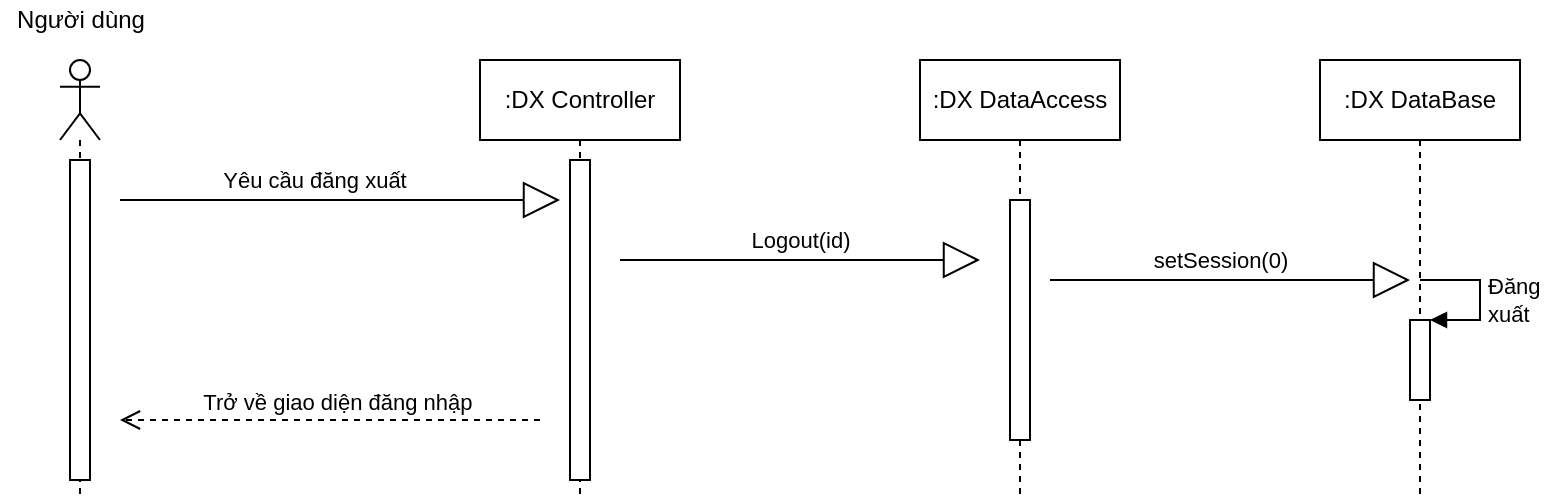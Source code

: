 <mxfile version="15.9.4" type="github">
  <diagram id="GhecuStuP_ve887YyBlI" name="Page-1">
    <mxGraphModel dx="1278" dy="547" grid="1" gridSize="10" guides="1" tooltips="1" connect="1" arrows="1" fold="1" page="1" pageScale="1" pageWidth="827" pageHeight="1169" math="0" shadow="0">
      <root>
        <mxCell id="0" />
        <mxCell id="1" parent="0" />
        <mxCell id="T9ga1v2wnevFFHqzPRlr-1" value="" style="shape=umlLifeline;participant=umlActor;perimeter=lifelinePerimeter;whiteSpace=wrap;html=1;container=1;collapsible=0;recursiveResize=0;verticalAlign=top;spacingTop=36;outlineConnect=0;" parent="1" vertex="1">
          <mxGeometry x="40" y="170" width="20" height="220" as="geometry" />
        </mxCell>
        <mxCell id="T9ga1v2wnevFFHqzPRlr-2" value="" style="html=1;points=[];perimeter=orthogonalPerimeter;" parent="T9ga1v2wnevFFHqzPRlr-1" vertex="1">
          <mxGeometry x="5" y="50" width="10" height="160" as="geometry" />
        </mxCell>
        <mxCell id="T9ga1v2wnevFFHqzPRlr-3" value=":DX Controller" style="shape=umlLifeline;perimeter=lifelinePerimeter;whiteSpace=wrap;html=1;container=1;collapsible=0;recursiveResize=0;outlineConnect=0;" parent="1" vertex="1">
          <mxGeometry x="250" y="170" width="100" height="220" as="geometry" />
        </mxCell>
        <mxCell id="T9ga1v2wnevFFHqzPRlr-4" value="Yêu cầu đăng xuất" style="endArrow=block;endSize=16;endFill=0;html=1;rounded=0;edgeStyle=orthogonalEdgeStyle;" parent="T9ga1v2wnevFFHqzPRlr-3" edge="1">
          <mxGeometry x="-0.125" y="10" width="160" relative="1" as="geometry">
            <mxPoint x="-180" y="70" as="sourcePoint" />
            <mxPoint x="40" y="70" as="targetPoint" />
            <mxPoint as="offset" />
          </mxGeometry>
        </mxCell>
        <mxCell id="T9ga1v2wnevFFHqzPRlr-5" value="" style="html=1;points=[];perimeter=orthogonalPerimeter;" parent="T9ga1v2wnevFFHqzPRlr-3" vertex="1">
          <mxGeometry x="45" y="50" width="10" height="160" as="geometry" />
        </mxCell>
        <mxCell id="T9ga1v2wnevFFHqzPRlr-6" value=":DX DataAccess" style="shape=umlLifeline;perimeter=lifelinePerimeter;whiteSpace=wrap;html=1;container=1;collapsible=0;recursiveResize=0;outlineConnect=0;" parent="1" vertex="1">
          <mxGeometry x="470" y="170" width="100" height="220" as="geometry" />
        </mxCell>
        <mxCell id="T9ga1v2wnevFFHqzPRlr-7" value="" style="html=1;points=[];perimeter=orthogonalPerimeter;" parent="T9ga1v2wnevFFHqzPRlr-6" vertex="1">
          <mxGeometry x="45" y="70" width="10" height="120" as="geometry" />
        </mxCell>
        <mxCell id="T9ga1v2wnevFFHqzPRlr-8" value=":DX DataBase" style="shape=umlLifeline;perimeter=lifelinePerimeter;whiteSpace=wrap;html=1;container=1;collapsible=0;recursiveResize=0;outlineConnect=0;" parent="1" vertex="1">
          <mxGeometry x="670" y="170" width="100" height="220" as="geometry" />
        </mxCell>
        <mxCell id="T9ga1v2wnevFFHqzPRlr-9" value="" style="html=1;points=[];perimeter=orthogonalPerimeter;" parent="T9ga1v2wnevFFHqzPRlr-8" vertex="1">
          <mxGeometry x="45" y="130" width="10" height="40" as="geometry" />
        </mxCell>
        <mxCell id="T9ga1v2wnevFFHqzPRlr-10" value="Đăng&amp;nbsp;&lt;br&gt;xuất" style="edgeStyle=orthogonalEdgeStyle;html=1;align=left;spacingLeft=2;endArrow=block;rounded=0;entryX=1;entryY=0;" parent="T9ga1v2wnevFFHqzPRlr-8" target="T9ga1v2wnevFFHqzPRlr-9" edge="1">
          <mxGeometry x="0.066" relative="1" as="geometry">
            <mxPoint x="50" y="110" as="sourcePoint" />
            <Array as="points">
              <mxPoint x="80" y="110" />
            </Array>
            <mxPoint as="offset" />
          </mxGeometry>
        </mxCell>
        <mxCell id="T9ga1v2wnevFFHqzPRlr-11" value="setSession(0)" style="endArrow=block;endSize=16;endFill=0;html=1;rounded=0;edgeStyle=orthogonalEdgeStyle;" parent="T9ga1v2wnevFFHqzPRlr-8" edge="1">
          <mxGeometry x="-0.056" y="10" width="160" relative="1" as="geometry">
            <mxPoint x="-135" y="110.0" as="sourcePoint" />
            <mxPoint x="45" y="110.0" as="targetPoint" />
            <mxPoint as="offset" />
          </mxGeometry>
        </mxCell>
        <mxCell id="T9ga1v2wnevFFHqzPRlr-12" value="Logout(id)" style="endArrow=block;endSize=16;endFill=0;html=1;rounded=0;edgeStyle=orthogonalEdgeStyle;" parent="1" edge="1">
          <mxGeometry y="10" width="160" relative="1" as="geometry">
            <mxPoint x="320" y="270.0" as="sourcePoint" />
            <mxPoint x="500" y="270.0" as="targetPoint" />
            <mxPoint as="offset" />
          </mxGeometry>
        </mxCell>
        <mxCell id="T9ga1v2wnevFFHqzPRlr-13" value="Trở về giao diện đăng nhập&amp;nbsp;" style="html=1;verticalAlign=bottom;endArrow=open;dashed=1;endSize=8;rounded=0;edgeStyle=orthogonalEdgeStyle;" parent="1" edge="1">
          <mxGeometry x="-0.048" relative="1" as="geometry">
            <mxPoint x="280" y="350" as="sourcePoint" />
            <mxPoint x="70" y="350" as="targetPoint" />
            <mxPoint as="offset" />
          </mxGeometry>
        </mxCell>
        <mxCell id="T9ga1v2wnevFFHqzPRlr-14" value="Người dùng" style="text;html=1;align=center;verticalAlign=middle;resizable=0;points=[];autosize=1;strokeColor=none;fillColor=none;" parent="1" vertex="1">
          <mxGeometry x="10" y="140" width="80" height="20" as="geometry" />
        </mxCell>
      </root>
    </mxGraphModel>
  </diagram>
</mxfile>
